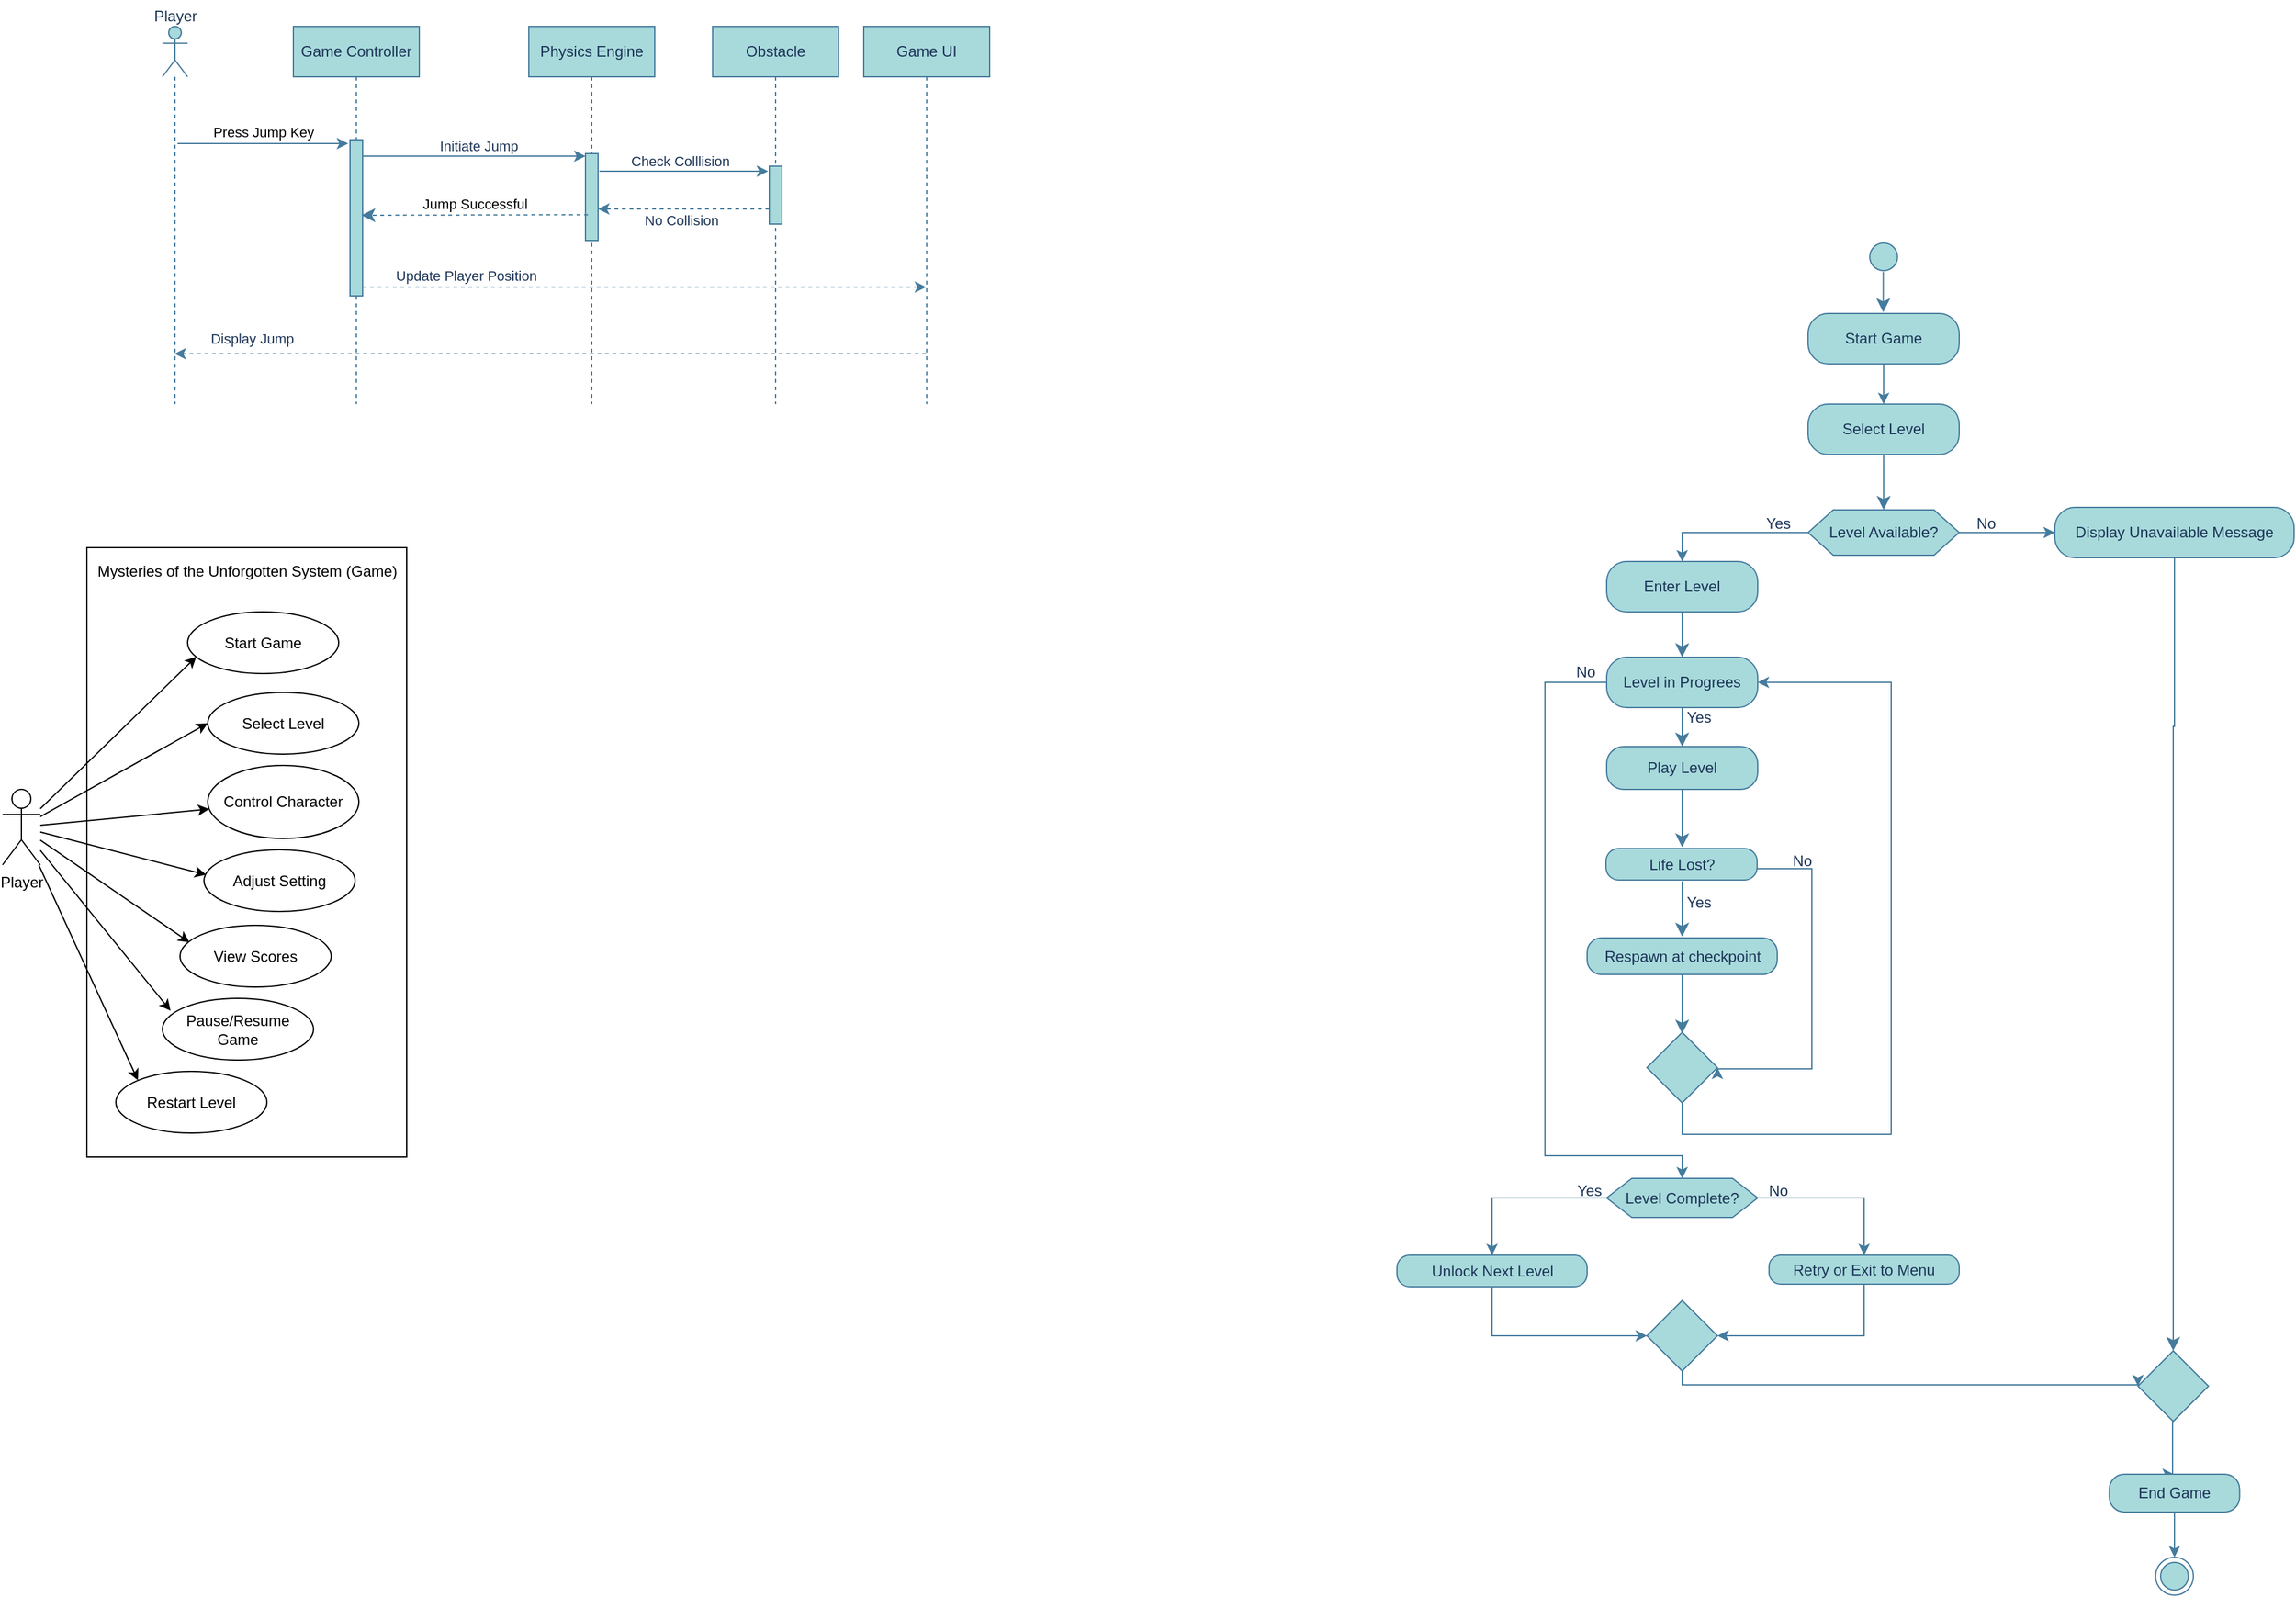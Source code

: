 <mxfile version="22.1.16" type="github">
  <diagram id="C5RBs43oDa-KdzZeNtuy" name="Page-1">
    <mxGraphModel dx="2095" dy="1010" grid="0" gridSize="10" guides="1" tooltips="1" connect="1" arrows="1" fold="1" page="0" pageScale="1" pageWidth="827" pageHeight="1169" math="0" shadow="0">
      <root>
        <mxCell id="WIyWlLk6GJQsqaUBKTNV-0" />
        <mxCell id="WIyWlLk6GJQsqaUBKTNV-1" parent="WIyWlLk6GJQsqaUBKTNV-0" />
        <mxCell id="fZYHznT9-mn0ANS-ETf3-33" value="" style="rounded=0;whiteSpace=wrap;html=1;" vertex="1" parent="WIyWlLk6GJQsqaUBKTNV-1">
          <mxGeometry x="-670" y="145" width="254" height="484" as="geometry" />
        </mxCell>
        <mxCell id="QPjvkbg2EBSWsGoP1NiQ-19" value="Game Controller" style="shape=umlLifeline;perimeter=lifelinePerimeter;whiteSpace=wrap;html=1;container=1;dropTarget=0;collapsible=0;recursiveResize=0;outlineConnect=0;portConstraint=eastwest;newEdgeStyle={&quot;curved&quot;:0,&quot;rounded&quot;:0};labelBackgroundColor=none;fillColor=#A8DADC;strokeColor=#457B9D;fontColor=#1D3557;" parent="WIyWlLk6GJQsqaUBKTNV-1" vertex="1">
          <mxGeometry x="-506" y="-269" width="100" height="300" as="geometry" />
        </mxCell>
        <mxCell id="QPjvkbg2EBSWsGoP1NiQ-26" value="" style="html=1;points=[[0,0,0,0,5],[0,1,0,0,-5],[1,0,0,0,5],[1,1,0,0,-5]];perimeter=orthogonalPerimeter;outlineConnect=0;targetShapes=umlLifeline;portConstraint=eastwest;newEdgeStyle={&quot;curved&quot;:0,&quot;rounded&quot;:0};labelBackgroundColor=none;fillColor=#A8DADC;strokeColor=#457B9D;fontColor=#1D3557;" parent="QPjvkbg2EBSWsGoP1NiQ-19" vertex="1">
          <mxGeometry x="45" y="90" width="10" height="124" as="geometry" />
        </mxCell>
        <mxCell id="QPjvkbg2EBSWsGoP1NiQ-20" value="Obstacle" style="shape=umlLifeline;perimeter=lifelinePerimeter;whiteSpace=wrap;html=1;container=1;dropTarget=0;collapsible=0;recursiveResize=0;outlineConnect=0;portConstraint=eastwest;newEdgeStyle={&quot;edgeStyle&quot;:&quot;elbowEdgeStyle&quot;,&quot;elbow&quot;:&quot;vertical&quot;,&quot;curved&quot;:0,&quot;rounded&quot;:0};labelBackgroundColor=none;fillColor=#A8DADC;strokeColor=#457B9D;fontColor=#1D3557;" parent="WIyWlLk6GJQsqaUBKTNV-1" vertex="1">
          <mxGeometry x="-173" y="-269" width="100" height="300" as="geometry" />
        </mxCell>
        <mxCell id="QPjvkbg2EBSWsGoP1NiQ-33" value="" style="html=1;points=[[0,0,0,0,5],[0,1,0,0,-5],[1,0,0,0,5],[1,1,0,0,-5]];perimeter=orthogonalPerimeter;outlineConnect=0;targetShapes=umlLifeline;portConstraint=eastwest;newEdgeStyle={&quot;curved&quot;:0,&quot;rounded&quot;:0};labelBackgroundColor=none;fillColor=#A8DADC;strokeColor=#457B9D;fontColor=#1D3557;" parent="QPjvkbg2EBSWsGoP1NiQ-20" vertex="1">
          <mxGeometry x="45" y="111" width="10" height="46" as="geometry" />
        </mxCell>
        <mxCell id="QPjvkbg2EBSWsGoP1NiQ-40" style="edgeStyle=elbowEdgeStyle;rounded=0;orthogonalLoop=1;jettySize=auto;html=1;elbow=vertical;curved=0;dashed=1;labelBackgroundColor=none;strokeColor=#457B9D;fontColor=default;" parent="WIyWlLk6GJQsqaUBKTNV-1" source="QPjvkbg2EBSWsGoP1NiQ-21" edge="1">
          <mxGeometry relative="1" as="geometry">
            <mxPoint x="56.5" y="-9" as="sourcePoint" />
            <mxPoint x="-600.333" y="-9" as="targetPoint" />
          </mxGeometry>
        </mxCell>
        <mxCell id="QPjvkbg2EBSWsGoP1NiQ-41" value="Display Jump" style="edgeLabel;html=1;align=center;verticalAlign=middle;resizable=0;points=[];labelBackgroundColor=none;fontColor=#1D3557;" parent="QPjvkbg2EBSWsGoP1NiQ-40" vertex="1" connectable="0">
          <mxGeometry x="0.746" y="2" relative="1" as="geometry">
            <mxPoint x="-15" y="-14" as="offset" />
          </mxGeometry>
        </mxCell>
        <mxCell id="QPjvkbg2EBSWsGoP1NiQ-21" value="Game UI" style="shape=umlLifeline;perimeter=lifelinePerimeter;whiteSpace=wrap;html=1;container=1;dropTarget=0;collapsible=0;recursiveResize=0;outlineConnect=0;portConstraint=eastwest;newEdgeStyle={&quot;edgeStyle&quot;:&quot;elbowEdgeStyle&quot;,&quot;elbow&quot;:&quot;vertical&quot;,&quot;curved&quot;:0,&quot;rounded&quot;:0};labelBackgroundColor=none;fillColor=#A8DADC;strokeColor=#457B9D;fontColor=#1D3557;" parent="WIyWlLk6GJQsqaUBKTNV-1" vertex="1">
          <mxGeometry x="-53" y="-269" width="100" height="300" as="geometry" />
        </mxCell>
        <mxCell id="QPjvkbg2EBSWsGoP1NiQ-22" value="Physics Engine" style="shape=umlLifeline;perimeter=lifelinePerimeter;whiteSpace=wrap;html=1;container=1;dropTarget=0;collapsible=0;recursiveResize=0;outlineConnect=0;portConstraint=eastwest;newEdgeStyle={&quot;curved&quot;:0,&quot;rounded&quot;:0};labelBackgroundColor=none;fillColor=#A8DADC;strokeColor=#457B9D;fontColor=#1D3557;" parent="WIyWlLk6GJQsqaUBKTNV-1" vertex="1">
          <mxGeometry x="-319" y="-269" width="100" height="300" as="geometry" />
        </mxCell>
        <mxCell id="QPjvkbg2EBSWsGoP1NiQ-27" value="" style="html=1;points=[[0,0,0,0,5],[0,1,0,0,-5],[1,0,0,0,5],[1,1,0,0,-5]];perimeter=orthogonalPerimeter;outlineConnect=0;targetShapes=umlLifeline;portConstraint=eastwest;newEdgeStyle={&quot;curved&quot;:0,&quot;rounded&quot;:0};labelBackgroundColor=none;fillColor=#A8DADC;strokeColor=#457B9D;fontColor=#1D3557;" parent="QPjvkbg2EBSWsGoP1NiQ-22" vertex="1">
          <mxGeometry x="45" y="101" width="10" height="69" as="geometry" />
        </mxCell>
        <mxCell id="QPjvkbg2EBSWsGoP1NiQ-23" value="Press Jump Key" style="html=1;verticalAlign=bottom;endArrow=classic;curved=0;rounded=0;endFill=1;labelBackgroundColor=none;strokeColor=#457B9D;fontColor=default;" parent="WIyWlLk6GJQsqaUBKTNV-1" edge="1">
          <mxGeometry width="80" relative="1" as="geometry">
            <mxPoint x="-598" y="-176" as="sourcePoint" />
            <mxPoint x="-462.5" y="-176" as="targetPoint" />
          </mxGeometry>
        </mxCell>
        <mxCell id="QPjvkbg2EBSWsGoP1NiQ-24" value="" style="shape=umlLifeline;perimeter=lifelinePerimeter;whiteSpace=wrap;html=1;container=1;dropTarget=0;collapsible=0;recursiveResize=0;outlineConnect=0;portConstraint=eastwest;newEdgeStyle={&quot;curved&quot;:0,&quot;rounded&quot;:0};participant=umlActor;labelBackgroundColor=none;fillColor=#A8DADC;strokeColor=#457B9D;fontColor=#1D3557;" parent="WIyWlLk6GJQsqaUBKTNV-1" vertex="1">
          <mxGeometry x="-610" y="-269" width="20" height="300" as="geometry" />
        </mxCell>
        <mxCell id="QPjvkbg2EBSWsGoP1NiQ-25" value="Player" style="text;html=1;align=center;verticalAlign=middle;resizable=0;points=[];autosize=1;strokeColor=none;fillColor=none;labelBackgroundColor=none;fontColor=#1D3557;" parent="WIyWlLk6GJQsqaUBKTNV-1" vertex="1">
          <mxGeometry x="-626" y="-290" width="52" height="26" as="geometry" />
        </mxCell>
        <mxCell id="QPjvkbg2EBSWsGoP1NiQ-30" style="edgeStyle=none;rounded=0;orthogonalLoop=1;jettySize=auto;html=1;curved=0;labelBackgroundColor=none;strokeColor=#457B9D;fontColor=default;" parent="WIyWlLk6GJQsqaUBKTNV-1" edge="1">
          <mxGeometry relative="1" as="geometry">
            <mxPoint x="-451" y="-166" as="sourcePoint" />
            <mxPoint x="-274" y="-166" as="targetPoint" />
          </mxGeometry>
        </mxCell>
        <mxCell id="QPjvkbg2EBSWsGoP1NiQ-31" value="Initiate Jump" style="edgeLabel;html=1;align=center;verticalAlign=middle;resizable=0;points=[];labelBackgroundColor=none;fontColor=#1D3557;" parent="QPjvkbg2EBSWsGoP1NiQ-30" vertex="1" connectable="0">
          <mxGeometry x="0.009" relative="1" as="geometry">
            <mxPoint x="2" y="-8" as="offset" />
          </mxGeometry>
        </mxCell>
        <mxCell id="QPjvkbg2EBSWsGoP1NiQ-32" value="Jump Successful" style="html=1;verticalAlign=bottom;endArrow=classic;dashed=1;endSize=8;curved=0;rounded=0;endFill=1;labelBackgroundColor=none;strokeColor=#457B9D;fontColor=default;" parent="WIyWlLk6GJQsqaUBKTNV-1" edge="1">
          <mxGeometry relative="1" as="geometry">
            <mxPoint x="-272" y="-119.42" as="sourcePoint" />
            <mxPoint x="-452" y="-119" as="targetPoint" />
          </mxGeometry>
        </mxCell>
        <mxCell id="QPjvkbg2EBSWsGoP1NiQ-34" style="edgeStyle=none;rounded=0;orthogonalLoop=1;jettySize=auto;html=1;curved=0;labelBackgroundColor=none;strokeColor=#457B9D;fontColor=default;" parent="WIyWlLk6GJQsqaUBKTNV-1" edge="1">
          <mxGeometry relative="1" as="geometry">
            <mxPoint x="-263" y="-154" as="sourcePoint" />
            <mxPoint x="-129" y="-154" as="targetPoint" />
          </mxGeometry>
        </mxCell>
        <mxCell id="QPjvkbg2EBSWsGoP1NiQ-35" value="Check Colllision" style="edgeLabel;html=1;align=center;verticalAlign=middle;resizable=0;points=[];labelBackgroundColor=none;fontColor=#1D3557;" parent="QPjvkbg2EBSWsGoP1NiQ-34" vertex="1" connectable="0">
          <mxGeometry x="-0.008" y="-3" relative="1" as="geometry">
            <mxPoint x="-3" y="-11" as="offset" />
          </mxGeometry>
        </mxCell>
        <mxCell id="QPjvkbg2EBSWsGoP1NiQ-36" style="edgeStyle=none;rounded=0;orthogonalLoop=1;jettySize=auto;html=1;curved=0;dashed=1;endArrow=classic;endFill=1;labelBackgroundColor=none;strokeColor=#457B9D;fontColor=default;" parent="WIyWlLk6GJQsqaUBKTNV-1" target="QPjvkbg2EBSWsGoP1NiQ-27" edge="1">
          <mxGeometry relative="1" as="geometry">
            <mxPoint x="-128" y="-124" as="sourcePoint" />
            <mxPoint x="-263" y="-126" as="targetPoint" />
          </mxGeometry>
        </mxCell>
        <mxCell id="QPjvkbg2EBSWsGoP1NiQ-37" value="No Collision" style="edgeLabel;html=1;align=center;verticalAlign=middle;resizable=0;points=[];labelBackgroundColor=none;fontColor=#1D3557;" parent="QPjvkbg2EBSWsGoP1NiQ-36" vertex="1" connectable="0">
          <mxGeometry x="0.075" y="-1" relative="1" as="geometry">
            <mxPoint x="3" y="10" as="offset" />
          </mxGeometry>
        </mxCell>
        <mxCell id="QPjvkbg2EBSWsGoP1NiQ-38" style="edgeStyle=none;rounded=0;orthogonalLoop=1;jettySize=auto;html=1;curved=0;dashed=1;labelBackgroundColor=none;strokeColor=#457B9D;fontColor=default;" parent="WIyWlLk6GJQsqaUBKTNV-1" target="QPjvkbg2EBSWsGoP1NiQ-21" edge="1">
          <mxGeometry relative="1" as="geometry">
            <mxPoint x="-451" y="-62.0" as="sourcePoint" />
            <mxPoint x="56.5" y="-62.0" as="targetPoint" />
          </mxGeometry>
        </mxCell>
        <mxCell id="QPjvkbg2EBSWsGoP1NiQ-39" value="Update Player Position" style="edgeLabel;html=1;align=center;verticalAlign=middle;resizable=0;points=[];labelBackgroundColor=none;fontColor=#1D3557;" parent="QPjvkbg2EBSWsGoP1NiQ-38" vertex="1" connectable="0">
          <mxGeometry x="-0.731" relative="1" as="geometry">
            <mxPoint x="22" y="-9" as="offset" />
          </mxGeometry>
        </mxCell>
        <mxCell id="QPjvkbg2EBSWsGoP1NiQ-46" value="" style="ellipse;html=1;shape=startState;fillColor=#A8DADC;strokeColor=#457B9D;fontColor=#1D3557;labelBackgroundColor=none;" parent="WIyWlLk6GJQsqaUBKTNV-1" vertex="1">
          <mxGeometry x="742" y="-101" width="30" height="30" as="geometry" />
        </mxCell>
        <mxCell id="QPjvkbg2EBSWsGoP1NiQ-47" value="" style="edgeStyle=orthogonalEdgeStyle;html=1;verticalAlign=bottom;endArrow=classic;endSize=8;strokeColor=#457B9D;rounded=0;fontColor=default;fillColor=#A8DADC;labelBackgroundColor=none;endFill=1;" parent="WIyWlLk6GJQsqaUBKTNV-1" edge="1">
          <mxGeometry relative="1" as="geometry">
            <mxPoint x="756.71" y="-42" as="targetPoint" />
            <mxPoint x="756.71" y="-74" as="sourcePoint" />
          </mxGeometry>
        </mxCell>
        <mxCell id="QPjvkbg2EBSWsGoP1NiQ-57" style="edgeStyle=orthogonalEdgeStyle;rounded=0;orthogonalLoop=1;jettySize=auto;html=1;entryX=0.5;entryY=0;entryDx=0;entryDy=0;strokeColor=#457B9D;fontColor=default;fillColor=#A8DADC;labelBackgroundColor=none;" parent="WIyWlLk6GJQsqaUBKTNV-1" source="QPjvkbg2EBSWsGoP1NiQ-48" target="QPjvkbg2EBSWsGoP1NiQ-51" edge="1">
          <mxGeometry relative="1" as="geometry" />
        </mxCell>
        <mxCell id="QPjvkbg2EBSWsGoP1NiQ-48" value="Start Game" style="rounded=1;whiteSpace=wrap;html=1;arcSize=40;fontColor=#1D3557;fillColor=#A8DADC;strokeColor=#457B9D;labelBackgroundColor=none;" parent="WIyWlLk6GJQsqaUBKTNV-1" vertex="1">
          <mxGeometry x="697" y="-41" width="120" height="40" as="geometry" />
        </mxCell>
        <mxCell id="QPjvkbg2EBSWsGoP1NiQ-52" value="" style="edgeStyle=orthogonalEdgeStyle;html=1;verticalAlign=bottom;endArrow=classic;endSize=8;strokeColor=#457B9D;rounded=0;fontColor=default;fillColor=#A8DADC;labelBackgroundColor=none;endFill=1;" parent="WIyWlLk6GJQsqaUBKTNV-1" edge="1">
          <mxGeometry relative="1" as="geometry">
            <mxPoint x="757" y="115" as="targetPoint" />
            <mxPoint x="757" y="55" as="sourcePoint" />
          </mxGeometry>
        </mxCell>
        <mxCell id="QPjvkbg2EBSWsGoP1NiQ-51" value="Select Level" style="rounded=1;whiteSpace=wrap;html=1;arcSize=40;fontColor=#1D3557;fillColor=#A8DADC;strokeColor=#457B9D;labelBackgroundColor=none;" parent="WIyWlLk6GJQsqaUBKTNV-1" vertex="1">
          <mxGeometry x="697" y="31" width="120" height="40" as="geometry" />
        </mxCell>
        <mxCell id="QPjvkbg2EBSWsGoP1NiQ-63" style="edgeStyle=orthogonalEdgeStyle;rounded=0;orthogonalLoop=1;jettySize=auto;html=1;entryX=0;entryY=0.5;entryDx=0;entryDy=0;strokeColor=#457B9D;fontColor=default;fillColor=#A8DADC;labelBackgroundColor=none;" parent="WIyWlLk6GJQsqaUBKTNV-1" source="QPjvkbg2EBSWsGoP1NiQ-58" target="QPjvkbg2EBSWsGoP1NiQ-59" edge="1">
          <mxGeometry relative="1" as="geometry" />
        </mxCell>
        <mxCell id="QPjvkbg2EBSWsGoP1NiQ-66" style="edgeStyle=orthogonalEdgeStyle;rounded=0;orthogonalLoop=1;jettySize=auto;html=1;entryX=0.5;entryY=0;entryDx=0;entryDy=0;strokeColor=#457B9D;fontColor=default;fillColor=#A8DADC;labelBackgroundColor=none;" parent="WIyWlLk6GJQsqaUBKTNV-1" source="QPjvkbg2EBSWsGoP1NiQ-58" target="QPjvkbg2EBSWsGoP1NiQ-61" edge="1">
          <mxGeometry relative="1" as="geometry" />
        </mxCell>
        <mxCell id="QPjvkbg2EBSWsGoP1NiQ-58" value="Level Available?" style="shape=hexagon;perimeter=hexagonPerimeter2;whiteSpace=wrap;html=1;fixedSize=1;strokeColor=#457B9D;fontColor=#1D3557;fillColor=#A8DADC;labelBackgroundColor=none;" parent="WIyWlLk6GJQsqaUBKTNV-1" vertex="1">
          <mxGeometry x="697" y="115" width="120" height="36" as="geometry" />
        </mxCell>
        <mxCell id="QPjvkbg2EBSWsGoP1NiQ-59" value="Display Unavailable Message" style="rounded=1;whiteSpace=wrap;html=1;arcSize=40;fontColor=#1D3557;fillColor=#A8DADC;strokeColor=#457B9D;labelBackgroundColor=none;" parent="WIyWlLk6GJQsqaUBKTNV-1" vertex="1">
          <mxGeometry x="893" y="113" width="190" height="40" as="geometry" />
        </mxCell>
        <mxCell id="QPjvkbg2EBSWsGoP1NiQ-60" value="" style="edgeStyle=orthogonalEdgeStyle;html=1;verticalAlign=bottom;endArrow=classic;endSize=8;strokeColor=#457B9D;rounded=0;fontColor=default;fillColor=#A8DADC;labelBackgroundColor=none;entryX=0.5;entryY=0;entryDx=0;entryDy=0;exitX=0.5;exitY=1;exitDx=0;exitDy=0;endFill=1;" parent="WIyWlLk6GJQsqaUBKTNV-1" source="QPjvkbg2EBSWsGoP1NiQ-59" target="QPjvkbg2EBSWsGoP1NiQ-95" edge="1">
          <mxGeometry relative="1" as="geometry">
            <mxPoint x="977" y="287" as="targetPoint" />
            <mxPoint x="977.053" y="153" as="sourcePoint" />
            <Array as="points">
              <mxPoint x="988" y="287" />
              <mxPoint x="987" y="287" />
            </Array>
          </mxGeometry>
        </mxCell>
        <mxCell id="QPjvkbg2EBSWsGoP1NiQ-61" value="Enter Level" style="rounded=1;whiteSpace=wrap;html=1;arcSize=40;fontColor=#1D3557;fillColor=#A8DADC;strokeColor=#457B9D;labelBackgroundColor=none;" parent="WIyWlLk6GJQsqaUBKTNV-1" vertex="1">
          <mxGeometry x="537" y="156" width="120" height="40" as="geometry" />
        </mxCell>
        <mxCell id="QPjvkbg2EBSWsGoP1NiQ-62" value="" style="edgeStyle=orthogonalEdgeStyle;html=1;verticalAlign=bottom;endArrow=classic;endSize=8;strokeColor=#457B9D;rounded=0;fontColor=default;fillColor=#A8DADC;labelBackgroundColor=none;endFill=1;" parent="WIyWlLk6GJQsqaUBKTNV-1" edge="1">
          <mxGeometry relative="1" as="geometry">
            <mxPoint x="597" y="232" as="targetPoint" />
            <mxPoint x="597" y="196" as="sourcePoint" />
          </mxGeometry>
        </mxCell>
        <mxCell id="QPjvkbg2EBSWsGoP1NiQ-64" value="No" style="text;html=1;align=center;verticalAlign=middle;resizable=0;points=[];autosize=1;strokeColor=none;fillColor=none;fontColor=#1D3557;labelBackgroundColor=none;" parent="WIyWlLk6GJQsqaUBKTNV-1" vertex="1">
          <mxGeometry x="821" y="113" width="33" height="26" as="geometry" />
        </mxCell>
        <mxCell id="QPjvkbg2EBSWsGoP1NiQ-67" value="Yes" style="text;html=1;align=center;verticalAlign=middle;resizable=0;points=[];autosize=1;strokeColor=none;fillColor=none;fontColor=#1D3557;labelBackgroundColor=none;" parent="WIyWlLk6GJQsqaUBKTNV-1" vertex="1">
          <mxGeometry x="654" y="113" width="38" height="26" as="geometry" />
        </mxCell>
        <mxCell id="QPjvkbg2EBSWsGoP1NiQ-83" style="edgeStyle=orthogonalEdgeStyle;rounded=0;orthogonalLoop=1;jettySize=auto;html=1;entryX=0.5;entryY=0;entryDx=0;entryDy=0;strokeColor=#457B9D;fontColor=default;fillColor=#A8DADC;labelBackgroundColor=none;" parent="WIyWlLk6GJQsqaUBKTNV-1" source="QPjvkbg2EBSWsGoP1NiQ-68" target="QPjvkbg2EBSWsGoP1NiQ-81" edge="1">
          <mxGeometry relative="1" as="geometry">
            <Array as="points">
              <mxPoint x="488" y="252" />
              <mxPoint x="488" y="628" />
              <mxPoint x="597" y="628" />
            </Array>
          </mxGeometry>
        </mxCell>
        <mxCell id="QPjvkbg2EBSWsGoP1NiQ-68" value="Level in Progrees" style="rounded=1;whiteSpace=wrap;html=1;arcSize=40;fontColor=#1D3557;fillColor=#A8DADC;strokeColor=#457B9D;labelBackgroundColor=none;" parent="WIyWlLk6GJQsqaUBKTNV-1" vertex="1">
          <mxGeometry x="537" y="232" width="120" height="40" as="geometry" />
        </mxCell>
        <mxCell id="QPjvkbg2EBSWsGoP1NiQ-69" value="" style="edgeStyle=orthogonalEdgeStyle;html=1;verticalAlign=bottom;endArrow=classic;endSize=8;strokeColor=#457B9D;rounded=0;fontColor=default;fillColor=#A8DADC;labelBackgroundColor=none;exitX=0.5;exitY=1;exitDx=0;exitDy=0;endFill=1;entryX=0.5;entryY=0;entryDx=0;entryDy=0;" parent="WIyWlLk6GJQsqaUBKTNV-1" source="QPjvkbg2EBSWsGoP1NiQ-68" target="QPjvkbg2EBSWsGoP1NiQ-70" edge="1">
          <mxGeometry relative="1" as="geometry">
            <mxPoint x="596" y="301" as="targetPoint" />
            <mxPoint x="596" y="277" as="sourcePoint" />
          </mxGeometry>
        </mxCell>
        <mxCell id="QPjvkbg2EBSWsGoP1NiQ-70" value="Play Level" style="rounded=1;whiteSpace=wrap;html=1;arcSize=40;fontColor=#1D3557;fillColor=#A8DADC;strokeColor=#457B9D;labelBackgroundColor=none;" parent="WIyWlLk6GJQsqaUBKTNV-1" vertex="1">
          <mxGeometry x="537" y="303" width="120" height="34" as="geometry" />
        </mxCell>
        <mxCell id="QPjvkbg2EBSWsGoP1NiQ-71" value="" style="edgeStyle=orthogonalEdgeStyle;html=1;verticalAlign=bottom;endArrow=classic;endSize=8;strokeColor=#457B9D;rounded=0;fontColor=default;fillColor=#A8DADC;labelBackgroundColor=none;endFill=1;exitX=0.5;exitY=1;exitDx=0;exitDy=0;" parent="WIyWlLk6GJQsqaUBKTNV-1" source="QPjvkbg2EBSWsGoP1NiQ-70" edge="1">
          <mxGeometry relative="1" as="geometry">
            <mxPoint x="597" y="383" as="targetPoint" />
            <mxPoint x="597" y="349" as="sourcePoint" />
          </mxGeometry>
        </mxCell>
        <mxCell id="QPjvkbg2EBSWsGoP1NiQ-77" style="edgeStyle=orthogonalEdgeStyle;rounded=0;orthogonalLoop=1;jettySize=auto;html=1;entryX=1;entryY=0.5;entryDx=0;entryDy=0;strokeColor=#457B9D;fontColor=default;fillColor=#A8DADC;labelBackgroundColor=none;exitX=1;exitY=0.5;exitDx=0;exitDy=0;" parent="WIyWlLk6GJQsqaUBKTNV-1" source="QPjvkbg2EBSWsGoP1NiQ-72" target="QPjvkbg2EBSWsGoP1NiQ-76" edge="1">
          <mxGeometry relative="1" as="geometry">
            <mxPoint x="671" y="404" as="sourcePoint" />
            <Array as="points">
              <mxPoint x="657" y="400" />
              <mxPoint x="700" y="400" />
              <mxPoint x="700" y="559" />
              <mxPoint x="625" y="559" />
            </Array>
          </mxGeometry>
        </mxCell>
        <mxCell id="QPjvkbg2EBSWsGoP1NiQ-72" value="Life Lost?" style="rounded=1;whiteSpace=wrap;html=1;arcSize=40;fontColor=#1D3557;fillColor=#A8DADC;strokeColor=#457B9D;labelBackgroundColor=none;" parent="WIyWlLk6GJQsqaUBKTNV-1" vertex="1">
          <mxGeometry x="536.5" y="384" width="120" height="25" as="geometry" />
        </mxCell>
        <mxCell id="QPjvkbg2EBSWsGoP1NiQ-73" value="" style="edgeStyle=orthogonalEdgeStyle;html=1;verticalAlign=bottom;endArrow=classic;endSize=8;strokeColor=#457B9D;rounded=0;fontColor=default;fillColor=#A8DADC;labelBackgroundColor=none;endFill=1;" parent="WIyWlLk6GJQsqaUBKTNV-1" edge="1">
          <mxGeometry relative="1" as="geometry">
            <mxPoint x="597" y="454" as="targetPoint" />
            <mxPoint x="597" y="410" as="sourcePoint" />
          </mxGeometry>
        </mxCell>
        <mxCell id="QPjvkbg2EBSWsGoP1NiQ-74" value="Respawn at checkpoint" style="rounded=1;whiteSpace=wrap;html=1;arcSize=40;fontColor=#1D3557;fillColor=#A8DADC;strokeColor=#457B9D;labelBackgroundColor=none;" parent="WIyWlLk6GJQsqaUBKTNV-1" vertex="1">
          <mxGeometry x="521.5" y="455" width="151" height="29" as="geometry" />
        </mxCell>
        <mxCell id="QPjvkbg2EBSWsGoP1NiQ-75" value="" style="edgeStyle=orthogonalEdgeStyle;html=1;verticalAlign=bottom;endArrow=classic;endSize=8;strokeColor=#457B9D;rounded=0;fontColor=default;fillColor=#A8DADC;labelBackgroundColor=none;endFill=1;" parent="WIyWlLk6GJQsqaUBKTNV-1" edge="1">
          <mxGeometry relative="1" as="geometry">
            <mxPoint x="597" y="531" as="targetPoint" />
            <mxPoint x="597" y="484" as="sourcePoint" />
          </mxGeometry>
        </mxCell>
        <mxCell id="QPjvkbg2EBSWsGoP1NiQ-80" style="edgeStyle=orthogonalEdgeStyle;rounded=0;orthogonalLoop=1;jettySize=auto;html=1;entryX=1;entryY=0.5;entryDx=0;entryDy=0;strokeColor=#457B9D;fontColor=default;fillColor=#A8DADC;labelBackgroundColor=none;" parent="WIyWlLk6GJQsqaUBKTNV-1" source="QPjvkbg2EBSWsGoP1NiQ-76" target="QPjvkbg2EBSWsGoP1NiQ-68" edge="1">
          <mxGeometry relative="1" as="geometry">
            <Array as="points">
              <mxPoint x="597" y="611" />
              <mxPoint x="763" y="611" />
              <mxPoint x="763" y="252" />
            </Array>
          </mxGeometry>
        </mxCell>
        <mxCell id="QPjvkbg2EBSWsGoP1NiQ-76" value="" style="rhombus;whiteSpace=wrap;html=1;strokeColor=#457B9D;fontColor=#1D3557;fillColor=#A8DADC;labelBackgroundColor=none;" parent="WIyWlLk6GJQsqaUBKTNV-1" vertex="1">
          <mxGeometry x="569" y="530" width="56" height="56" as="geometry" />
        </mxCell>
        <mxCell id="QPjvkbg2EBSWsGoP1NiQ-78" value="No" style="text;html=1;align=center;verticalAlign=middle;resizable=0;points=[];autosize=1;strokeColor=none;fillColor=none;fontColor=#1D3557;labelBackgroundColor=none;" parent="WIyWlLk6GJQsqaUBKTNV-1" vertex="1">
          <mxGeometry x="675" y="381" width="33" height="26" as="geometry" />
        </mxCell>
        <mxCell id="QPjvkbg2EBSWsGoP1NiQ-79" value="Yes" style="text;html=1;align=center;verticalAlign=middle;resizable=0;points=[];autosize=1;strokeColor=none;fillColor=none;fontColor=#1D3557;labelBackgroundColor=none;" parent="WIyWlLk6GJQsqaUBKTNV-1" vertex="1">
          <mxGeometry x="591" y="414" width="38" height="26" as="geometry" />
        </mxCell>
        <mxCell id="QPjvkbg2EBSWsGoP1NiQ-88" style="edgeStyle=orthogonalEdgeStyle;rounded=0;orthogonalLoop=1;jettySize=auto;html=1;entryX=0.5;entryY=0;entryDx=0;entryDy=0;strokeColor=#457B9D;fontColor=default;fillColor=#A8DADC;labelBackgroundColor=none;" parent="WIyWlLk6GJQsqaUBKTNV-1" source="QPjvkbg2EBSWsGoP1NiQ-81" target="QPjvkbg2EBSWsGoP1NiQ-86" edge="1">
          <mxGeometry relative="1" as="geometry" />
        </mxCell>
        <mxCell id="QPjvkbg2EBSWsGoP1NiQ-89" style="edgeStyle=orthogonalEdgeStyle;rounded=0;orthogonalLoop=1;jettySize=auto;html=1;entryX=0.5;entryY=0;entryDx=0;entryDy=0;strokeColor=#457B9D;fontColor=default;fillColor=#A8DADC;labelBackgroundColor=none;" parent="WIyWlLk6GJQsqaUBKTNV-1" source="QPjvkbg2EBSWsGoP1NiQ-81" target="QPjvkbg2EBSWsGoP1NiQ-87" edge="1">
          <mxGeometry relative="1" as="geometry" />
        </mxCell>
        <mxCell id="QPjvkbg2EBSWsGoP1NiQ-81" value="Level Complete?" style="shape=hexagon;perimeter=hexagonPerimeter2;whiteSpace=wrap;html=1;fixedSize=1;strokeColor=#457B9D;fontColor=#1D3557;fillColor=#A8DADC;labelBackgroundColor=none;" parent="WIyWlLk6GJQsqaUBKTNV-1" vertex="1">
          <mxGeometry x="537" y="646" width="120" height="31" as="geometry" />
        </mxCell>
        <mxCell id="QPjvkbg2EBSWsGoP1NiQ-84" value="No" style="text;html=1;align=center;verticalAlign=middle;resizable=0;points=[];autosize=1;strokeColor=none;fillColor=none;fontColor=#1D3557;labelBackgroundColor=none;" parent="WIyWlLk6GJQsqaUBKTNV-1" vertex="1">
          <mxGeometry x="503" y="231" width="33" height="26" as="geometry" />
        </mxCell>
        <mxCell id="QPjvkbg2EBSWsGoP1NiQ-93" style="edgeStyle=orthogonalEdgeStyle;rounded=0;orthogonalLoop=1;jettySize=auto;html=1;entryX=0;entryY=0.5;entryDx=0;entryDy=0;strokeColor=#457B9D;fontColor=default;fillColor=#A8DADC;labelBackgroundColor=none;" parent="WIyWlLk6GJQsqaUBKTNV-1" source="QPjvkbg2EBSWsGoP1NiQ-86" target="QPjvkbg2EBSWsGoP1NiQ-92" edge="1">
          <mxGeometry relative="1" as="geometry">
            <Array as="points">
              <mxPoint x="446" y="771" />
            </Array>
          </mxGeometry>
        </mxCell>
        <mxCell id="QPjvkbg2EBSWsGoP1NiQ-86" value="Unlock Next Level" style="rounded=1;whiteSpace=wrap;html=1;arcSize=40;fontColor=#1D3557;fillColor=#A8DADC;strokeColor=#457B9D;labelBackgroundColor=none;" parent="WIyWlLk6GJQsqaUBKTNV-1" vertex="1">
          <mxGeometry x="370.5" y="707" width="151" height="25" as="geometry" />
        </mxCell>
        <mxCell id="QPjvkbg2EBSWsGoP1NiQ-87" value="Retry or Exit to Menu" style="rounded=1;whiteSpace=wrap;html=1;arcSize=40;fontColor=#1D3557;fillColor=#A8DADC;strokeColor=#457B9D;labelBackgroundColor=none;" parent="WIyWlLk6GJQsqaUBKTNV-1" vertex="1">
          <mxGeometry x="666" y="707" width="151" height="23" as="geometry" />
        </mxCell>
        <mxCell id="QPjvkbg2EBSWsGoP1NiQ-90" value="Yes" style="text;html=1;align=center;verticalAlign=middle;resizable=0;points=[];autosize=1;strokeColor=none;fillColor=none;fontColor=#1D3557;labelBackgroundColor=none;" parent="WIyWlLk6GJQsqaUBKTNV-1" vertex="1">
          <mxGeometry x="504" y="643" width="38" height="26" as="geometry" />
        </mxCell>
        <mxCell id="QPjvkbg2EBSWsGoP1NiQ-91" value="No" style="text;html=1;align=center;verticalAlign=middle;resizable=0;points=[];autosize=1;strokeColor=none;fillColor=none;fontColor=#1D3557;labelBackgroundColor=none;" parent="WIyWlLk6GJQsqaUBKTNV-1" vertex="1">
          <mxGeometry x="656.5" y="643" width="33" height="26" as="geometry" />
        </mxCell>
        <mxCell id="QPjvkbg2EBSWsGoP1NiQ-96" style="edgeStyle=orthogonalEdgeStyle;rounded=0;orthogonalLoop=1;jettySize=auto;html=1;entryX=0;entryY=0.5;entryDx=0;entryDy=0;strokeColor=#457B9D;fontColor=default;fillColor=#A8DADC;labelBackgroundColor=none;" parent="WIyWlLk6GJQsqaUBKTNV-1" target="QPjvkbg2EBSWsGoP1NiQ-95" edge="1">
          <mxGeometry relative="1" as="geometry">
            <mxPoint x="597.0" y="769.0" as="sourcePoint" />
            <Array as="points">
              <mxPoint x="597" y="810" />
              <mxPoint x="959" y="810" />
            </Array>
          </mxGeometry>
        </mxCell>
        <mxCell id="QPjvkbg2EBSWsGoP1NiQ-92" value="" style="rhombus;whiteSpace=wrap;html=1;strokeColor=#457B9D;fontColor=#1D3557;fillColor=#A8DADC;labelBackgroundColor=none;" parent="WIyWlLk6GJQsqaUBKTNV-1" vertex="1">
          <mxGeometry x="569" y="743" width="56" height="56" as="geometry" />
        </mxCell>
        <mxCell id="QPjvkbg2EBSWsGoP1NiQ-94" style="edgeStyle=orthogonalEdgeStyle;rounded=0;orthogonalLoop=1;jettySize=auto;html=1;entryX=1;entryY=0.5;entryDx=0;entryDy=0;strokeColor=#457B9D;fontColor=default;fillColor=#A8DADC;labelBackgroundColor=none;" parent="WIyWlLk6GJQsqaUBKTNV-1" source="QPjvkbg2EBSWsGoP1NiQ-87" target="QPjvkbg2EBSWsGoP1NiQ-92" edge="1">
          <mxGeometry relative="1" as="geometry">
            <Array as="points">
              <mxPoint x="742" y="771" />
            </Array>
          </mxGeometry>
        </mxCell>
        <mxCell id="QPjvkbg2EBSWsGoP1NiQ-105" style="edgeStyle=orthogonalEdgeStyle;rounded=0;orthogonalLoop=1;jettySize=auto;html=1;exitX=0.5;exitY=1;exitDx=0;exitDy=0;entryX=0.5;entryY=0;entryDx=0;entryDy=0;strokeColor=#457B9D;fontColor=default;fillColor=#A8DADC;labelBackgroundColor=none;" parent="WIyWlLk6GJQsqaUBKTNV-1" edge="1">
          <mxGeometry relative="1" as="geometry">
            <mxPoint x="986.5" y="839" as="sourcePoint" />
            <mxPoint x="987.5" y="881" as="targetPoint" />
            <Array as="points">
              <mxPoint x="986.5" y="881" />
            </Array>
          </mxGeometry>
        </mxCell>
        <mxCell id="QPjvkbg2EBSWsGoP1NiQ-95" value="" style="rhombus;whiteSpace=wrap;html=1;strokeColor=#457B9D;fontColor=#1D3557;fillColor=#A8DADC;labelBackgroundColor=none;" parent="WIyWlLk6GJQsqaUBKTNV-1" vertex="1">
          <mxGeometry x="959" y="783" width="56" height="56" as="geometry" />
        </mxCell>
        <mxCell id="QPjvkbg2EBSWsGoP1NiQ-97" value="Yes" style="text;html=1;align=center;verticalAlign=middle;resizable=0;points=[];autosize=1;strokeColor=none;fillColor=none;fontColor=#1D3557;labelBackgroundColor=none;" parent="WIyWlLk6GJQsqaUBKTNV-1" vertex="1">
          <mxGeometry x="591" y="267" width="38" height="26" as="geometry" />
        </mxCell>
        <mxCell id="QPjvkbg2EBSWsGoP1NiQ-102" value="" style="ellipse;html=1;shape=endState;fillColor=#A8DADC;strokeColor=#457B9D;fontColor=#1D3557;labelBackgroundColor=none;" parent="WIyWlLk6GJQsqaUBKTNV-1" vertex="1">
          <mxGeometry x="973" y="947" width="30" height="30" as="geometry" />
        </mxCell>
        <mxCell id="QPjvkbg2EBSWsGoP1NiQ-104" style="edgeStyle=orthogonalEdgeStyle;rounded=0;orthogonalLoop=1;jettySize=auto;html=1;entryX=0.5;entryY=0;entryDx=0;entryDy=0;strokeColor=#457B9D;fontColor=default;fillColor=#A8DADC;labelBackgroundColor=none;" parent="WIyWlLk6GJQsqaUBKTNV-1" edge="1">
          <mxGeometry relative="1" as="geometry">
            <mxPoint x="987" y="911" as="sourcePoint" />
            <mxPoint x="988" y="947" as="targetPoint" />
          </mxGeometry>
        </mxCell>
        <mxCell id="QPjvkbg2EBSWsGoP1NiQ-103" value="End Game" style="rounded=1;whiteSpace=wrap;html=1;arcSize=40;fontColor=#1D3557;fillColor=#A8DADC;strokeColor=#457B9D;labelBackgroundColor=none;" parent="WIyWlLk6GJQsqaUBKTNV-1" vertex="1">
          <mxGeometry x="936.25" y="881" width="103.5" height="30" as="geometry" />
        </mxCell>
        <mxCell id="fZYHznT9-mn0ANS-ETf3-13" style="edgeStyle=none;rounded=0;orthogonalLoop=1;jettySize=auto;html=1;entryX=0.058;entryY=0.726;entryDx=0;entryDy=0;entryPerimeter=0;" edge="1" parent="WIyWlLk6GJQsqaUBKTNV-1" source="fZYHznT9-mn0ANS-ETf3-0" target="fZYHznT9-mn0ANS-ETf3-4">
          <mxGeometry relative="1" as="geometry">
            <mxPoint x="-542" y="238" as="targetPoint" />
          </mxGeometry>
        </mxCell>
        <mxCell id="fZYHznT9-mn0ANS-ETf3-14" style="edgeStyle=none;rounded=0;orthogonalLoop=1;jettySize=auto;html=1;entryX=0;entryY=0.5;entryDx=0;entryDy=0;" edge="1" parent="WIyWlLk6GJQsqaUBKTNV-1" source="fZYHznT9-mn0ANS-ETf3-0" target="fZYHznT9-mn0ANS-ETf3-5">
          <mxGeometry relative="1" as="geometry" />
        </mxCell>
        <mxCell id="fZYHznT9-mn0ANS-ETf3-15" style="edgeStyle=none;rounded=0;orthogonalLoop=1;jettySize=auto;html=1;" edge="1" parent="WIyWlLk6GJQsqaUBKTNV-1" source="fZYHznT9-mn0ANS-ETf3-0" target="fZYHznT9-mn0ANS-ETf3-6">
          <mxGeometry relative="1" as="geometry" />
        </mxCell>
        <mxCell id="fZYHznT9-mn0ANS-ETf3-17" style="edgeStyle=none;rounded=0;orthogonalLoop=1;jettySize=auto;html=1;entryX=0.014;entryY=0.404;entryDx=0;entryDy=0;entryPerimeter=0;" edge="1" parent="WIyWlLk6GJQsqaUBKTNV-1" source="fZYHznT9-mn0ANS-ETf3-0" target="fZYHznT9-mn0ANS-ETf3-8">
          <mxGeometry relative="1" as="geometry" />
        </mxCell>
        <mxCell id="fZYHznT9-mn0ANS-ETf3-28" style="edgeStyle=none;rounded=0;orthogonalLoop=1;jettySize=auto;html=1;entryX=0.054;entryY=0.201;entryDx=0;entryDy=0;entryPerimeter=0;" edge="1" parent="WIyWlLk6GJQsqaUBKTNV-1" source="fZYHznT9-mn0ANS-ETf3-0" target="fZYHznT9-mn0ANS-ETf3-26">
          <mxGeometry relative="1" as="geometry" />
        </mxCell>
        <mxCell id="fZYHznT9-mn0ANS-ETf3-29" style="edgeStyle=none;rounded=0;orthogonalLoop=1;jettySize=auto;html=1;entryX=0;entryY=0;entryDx=0;entryDy=0;" edge="1" parent="WIyWlLk6GJQsqaUBKTNV-1" source="fZYHznT9-mn0ANS-ETf3-0" target="fZYHznT9-mn0ANS-ETf3-27">
          <mxGeometry relative="1" as="geometry" />
        </mxCell>
        <mxCell id="fZYHznT9-mn0ANS-ETf3-0" value="Player" style="shape=umlActor;verticalLabelPosition=bottom;verticalAlign=top;html=1;outlineConnect=0;" vertex="1" parent="WIyWlLk6GJQsqaUBKTNV-1">
          <mxGeometry x="-737" y="337" width="30" height="60" as="geometry" />
        </mxCell>
        <mxCell id="fZYHznT9-mn0ANS-ETf3-4" value="Start Game" style="ellipse;whiteSpace=wrap;html=1;" vertex="1" parent="WIyWlLk6GJQsqaUBKTNV-1">
          <mxGeometry x="-590" y="196" width="120" height="49" as="geometry" />
        </mxCell>
        <mxCell id="fZYHznT9-mn0ANS-ETf3-5" value="Select Level" style="ellipse;whiteSpace=wrap;html=1;" vertex="1" parent="WIyWlLk6GJQsqaUBKTNV-1">
          <mxGeometry x="-574" y="260" width="120" height="49" as="geometry" />
        </mxCell>
        <mxCell id="fZYHznT9-mn0ANS-ETf3-6" value="Control Character" style="ellipse;whiteSpace=wrap;html=1;" vertex="1" parent="WIyWlLk6GJQsqaUBKTNV-1">
          <mxGeometry x="-574" y="318" width="120" height="58" as="geometry" />
        </mxCell>
        <mxCell id="fZYHznT9-mn0ANS-ETf3-8" value="Adjust Setting" style="ellipse;whiteSpace=wrap;html=1;" vertex="1" parent="WIyWlLk6GJQsqaUBKTNV-1">
          <mxGeometry x="-577" y="385" width="120" height="49" as="geometry" />
        </mxCell>
        <mxCell id="fZYHznT9-mn0ANS-ETf3-9" value="View Scores" style="ellipse;whiteSpace=wrap;html=1;" vertex="1" parent="WIyWlLk6GJQsqaUBKTNV-1">
          <mxGeometry x="-596" y="445" width="120" height="49" as="geometry" />
        </mxCell>
        <mxCell id="fZYHznT9-mn0ANS-ETf3-18" style="edgeStyle=none;rounded=0;orthogonalLoop=1;jettySize=auto;html=1;entryX=0.063;entryY=0.277;entryDx=0;entryDy=0;entryPerimeter=0;" edge="1" parent="WIyWlLk6GJQsqaUBKTNV-1" source="fZYHznT9-mn0ANS-ETf3-0" target="fZYHznT9-mn0ANS-ETf3-9">
          <mxGeometry relative="1" as="geometry" />
        </mxCell>
        <mxCell id="fZYHznT9-mn0ANS-ETf3-26" value="Pause/Resume Game" style="ellipse;whiteSpace=wrap;html=1;" vertex="1" parent="WIyWlLk6GJQsqaUBKTNV-1">
          <mxGeometry x="-610" y="503" width="120" height="49" as="geometry" />
        </mxCell>
        <mxCell id="fZYHznT9-mn0ANS-ETf3-27" value="Restart Level" style="ellipse;whiteSpace=wrap;html=1;" vertex="1" parent="WIyWlLk6GJQsqaUBKTNV-1">
          <mxGeometry x="-647" y="561" width="120" height="49" as="geometry" />
        </mxCell>
        <mxCell id="fZYHznT9-mn0ANS-ETf3-34" value="Mysteries of the Unforgotten System (Game)" style="text;html=1;align=center;verticalAlign=middle;resizable=0;points=[];autosize=1;strokeColor=none;fillColor=none;" vertex="1" parent="WIyWlLk6GJQsqaUBKTNV-1">
          <mxGeometry x="-671" y="151" width="256" height="26" as="geometry" />
        </mxCell>
      </root>
    </mxGraphModel>
  </diagram>
</mxfile>
